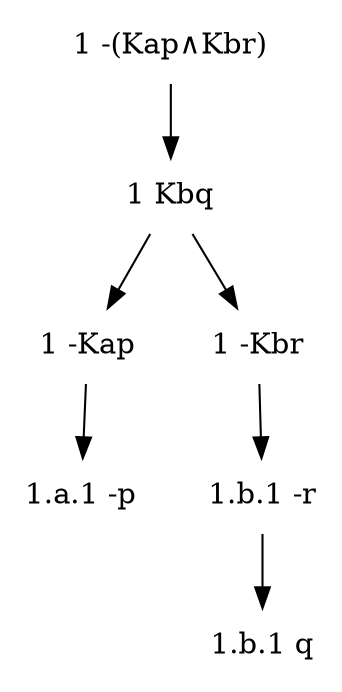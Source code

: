 digraph G {
node[shape = none]
1[label="1 -(Kap∧Kbr)"];
11[label="1 Kbq"];
111[label="1 -Kap"];
1111[label="1.a.1 -p"];
112[label="1 -Kbr"];
1121[label="1.b.1 -r"];
11211[label="1.b.1 q"];
1 -> 11;
11 -> 111;
11 -> 112;
111 -> 1111;
112 -> 1121;
1121 -> 11211;
}